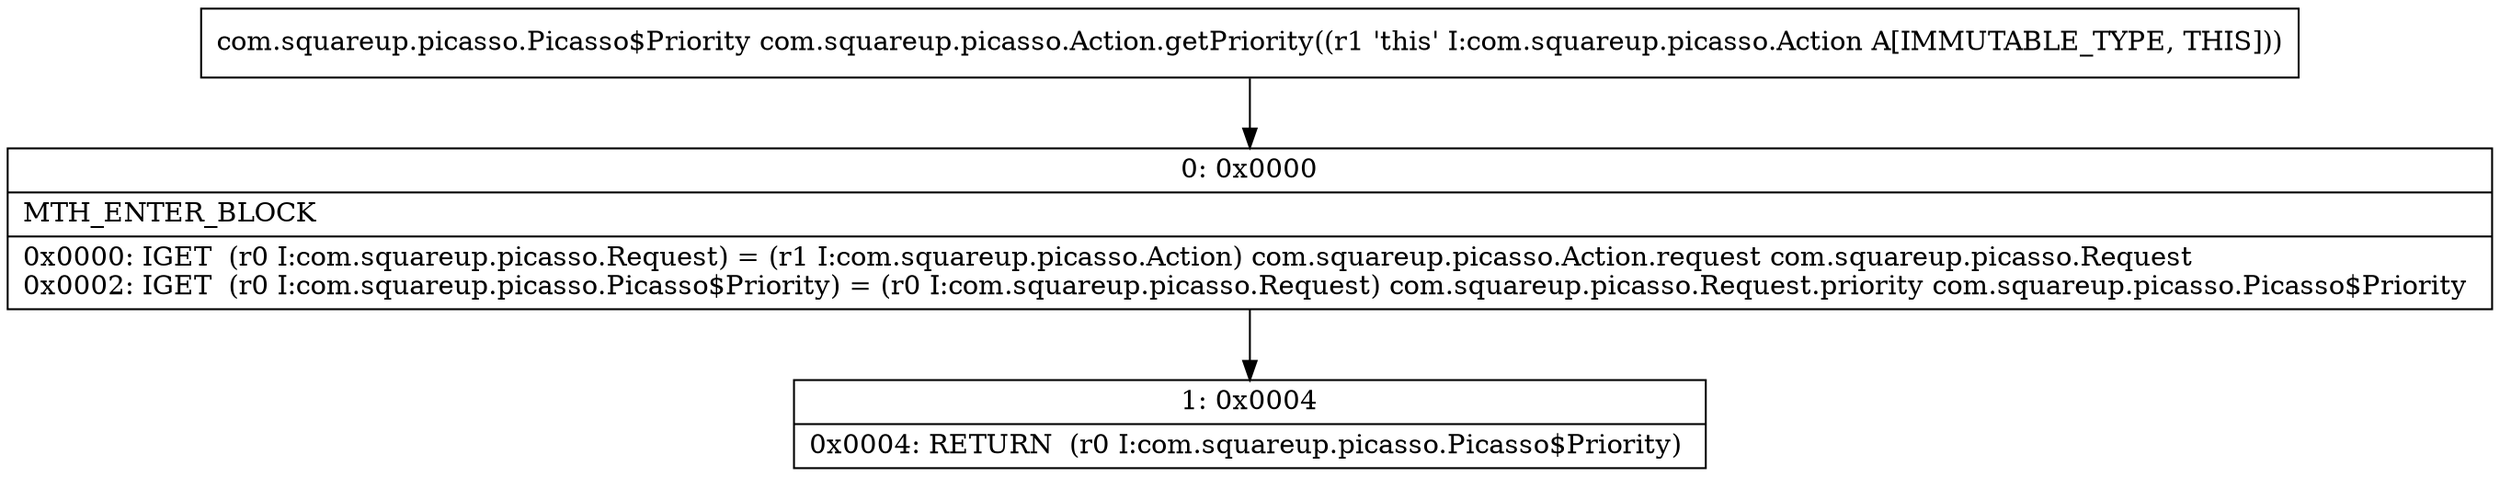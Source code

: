 digraph "CFG forcom.squareup.picasso.Action.getPriority()Lcom\/squareup\/picasso\/Picasso$Priority;" {
Node_0 [shape=record,label="{0\:\ 0x0000|MTH_ENTER_BLOCK\l|0x0000: IGET  (r0 I:com.squareup.picasso.Request) = (r1 I:com.squareup.picasso.Action) com.squareup.picasso.Action.request com.squareup.picasso.Request \l0x0002: IGET  (r0 I:com.squareup.picasso.Picasso$Priority) = (r0 I:com.squareup.picasso.Request) com.squareup.picasso.Request.priority com.squareup.picasso.Picasso$Priority \l}"];
Node_1 [shape=record,label="{1\:\ 0x0004|0x0004: RETURN  (r0 I:com.squareup.picasso.Picasso$Priority) \l}"];
MethodNode[shape=record,label="{com.squareup.picasso.Picasso$Priority com.squareup.picasso.Action.getPriority((r1 'this' I:com.squareup.picasso.Action A[IMMUTABLE_TYPE, THIS])) }"];
MethodNode -> Node_0;
Node_0 -> Node_1;
}


